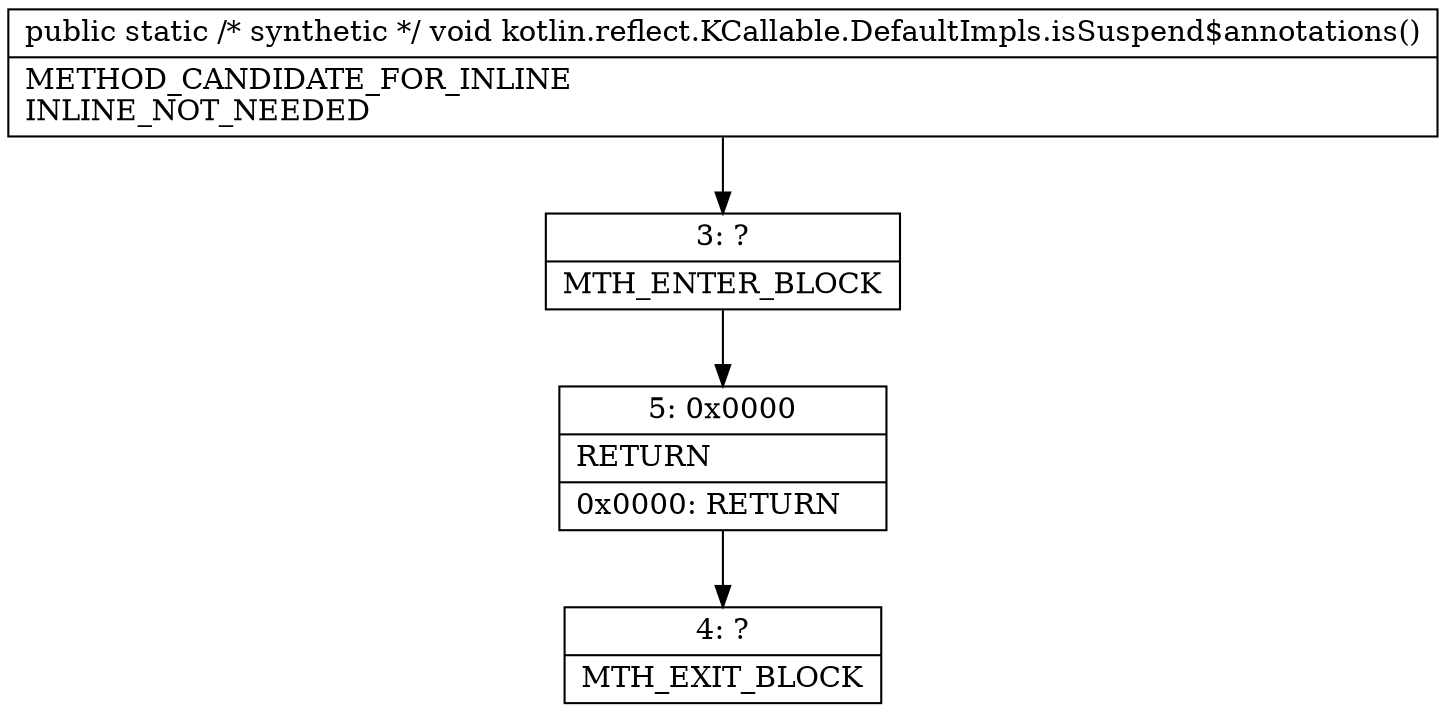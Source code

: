 digraph "CFG forkotlin.reflect.KCallable.DefaultImpls.isSuspend$annotations()V" {
Node_3 [shape=record,label="{3\:\ ?|MTH_ENTER_BLOCK\l}"];
Node_5 [shape=record,label="{5\:\ 0x0000|RETURN\l|0x0000: RETURN   \l}"];
Node_4 [shape=record,label="{4\:\ ?|MTH_EXIT_BLOCK\l}"];
MethodNode[shape=record,label="{public static \/* synthetic *\/ void kotlin.reflect.KCallable.DefaultImpls.isSuspend$annotations()  | METHOD_CANDIDATE_FOR_INLINE\lINLINE_NOT_NEEDED\l}"];
MethodNode -> Node_3;Node_3 -> Node_5;
Node_5 -> Node_4;
}

